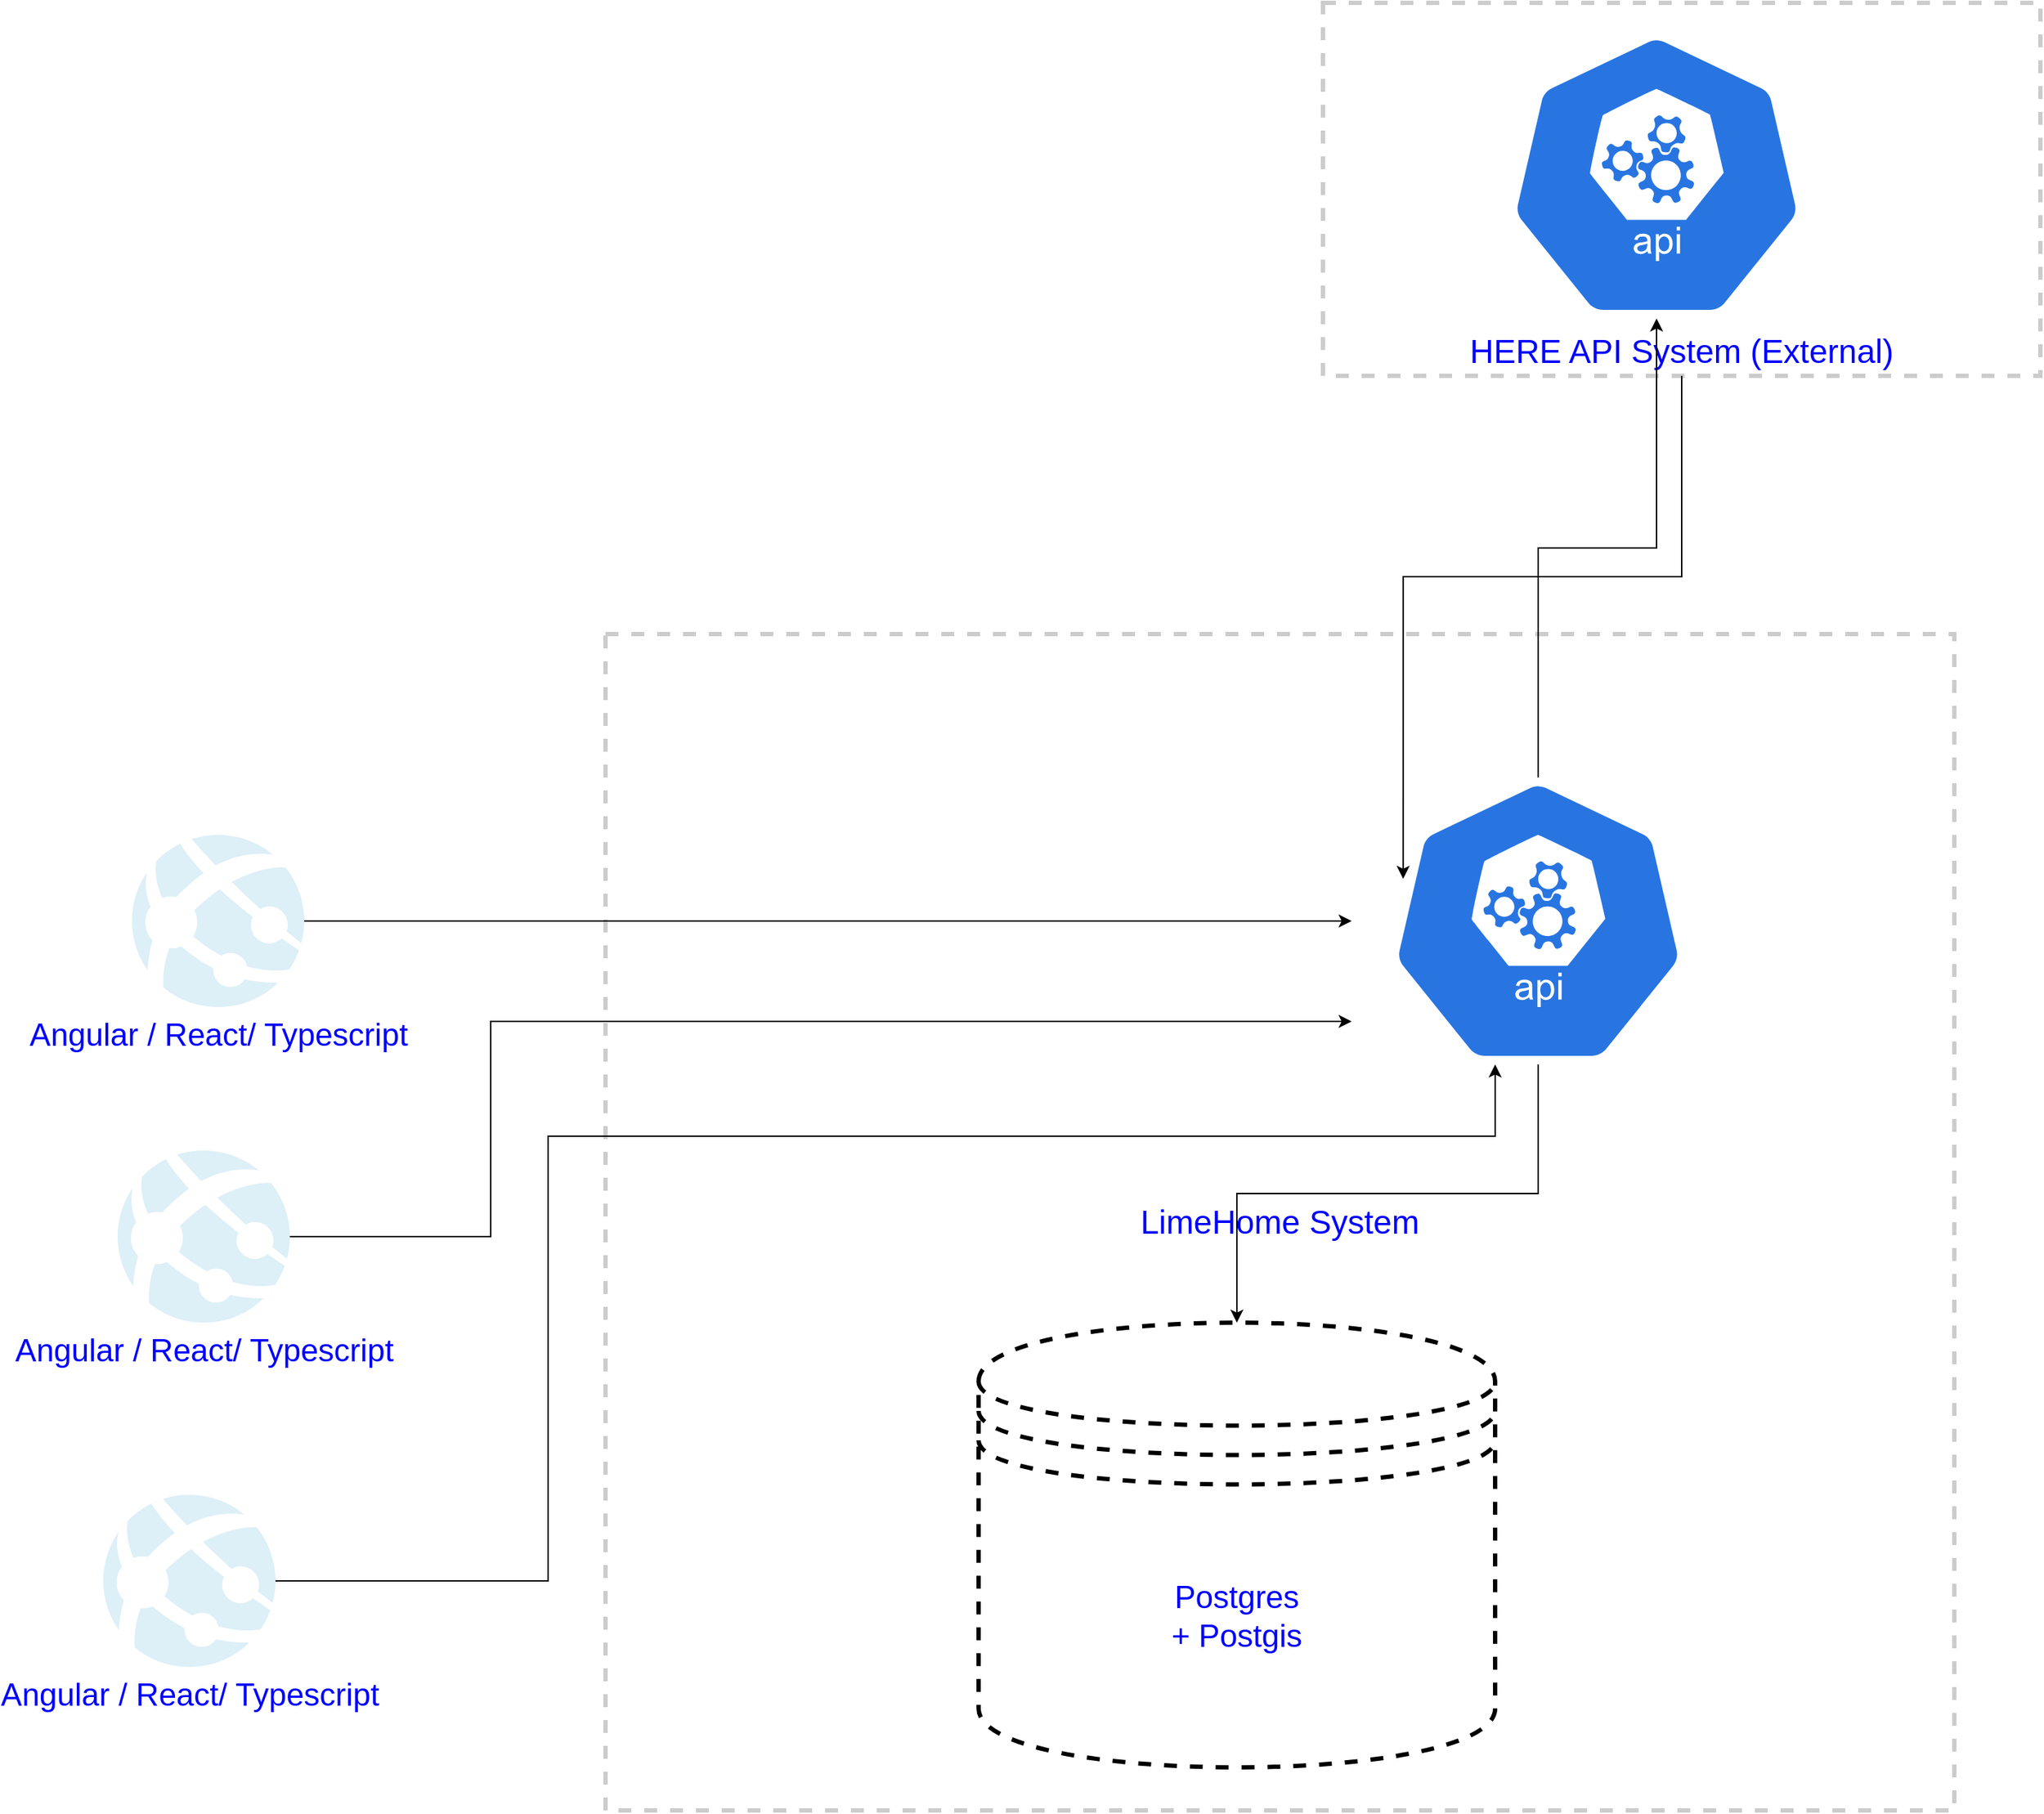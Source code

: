 <mxfile version="20.2.3" type="device"><diagram id="7a2xdyApQF5mJnJ_7Vn9" name="Page-1"><mxGraphModel dx="3297" dy="2111" grid="1" gridSize="10" guides="1" tooltips="1" connect="1" arrows="1" fold="1" page="1" pageScale="1" pageWidth="850" pageHeight="1100" math="0" shadow="0"><root><mxCell id="0"/><mxCell id="1" parent="0"/><mxCell id="u1b-dMntsGmVz2Dg6r9G-1" value="&lt;font style=&quot;font-size: 23px;&quot; color=&quot;#0000ff&quot;&gt;LimeHome System&lt;/font&gt;" style="rounded=0;whiteSpace=wrap;html=1;dashed=1;opacity=20;strokeWidth=3;" vertex="1" parent="1"><mxGeometry x="-750" y="-40" width="940" height="820" as="geometry"/></mxCell><mxCell id="u1b-dMntsGmVz2Dg6r9G-14" style="edgeStyle=orthogonalEdgeStyle;rounded=0;orthogonalLoop=1;jettySize=auto;html=1;entryX=0.138;entryY=0.353;entryDx=0;entryDy=0;entryPerimeter=0;fontSize=22;fontColor=#0000FF;endArrow=classic;endFill=1;" edge="1" parent="1" source="u1b-dMntsGmVz2Dg6r9G-2" target="u1b-dMntsGmVz2Dg6r9G-7"><mxGeometry relative="1" as="geometry"/></mxCell><mxCell id="u1b-dMntsGmVz2Dg6r9G-2" value="&lt;font style=&quot;font-size: 23px;&quot; color=&quot;#0000ff&quot;&gt;HERE API System (External)&lt;/font&gt;" style="rounded=0;whiteSpace=wrap;html=1;dashed=1;opacity=20;strokeWidth=3;verticalAlign=bottom;" vertex="1" parent="1"><mxGeometry x="-250" y="-480" width="500" height="260" as="geometry"/></mxCell><mxCell id="u1b-dMntsGmVz2Dg6r9G-15" style="edgeStyle=orthogonalEdgeStyle;rounded=0;orthogonalLoop=1;jettySize=auto;html=1;fontSize=22;fontColor=#0000FF;endArrow=classic;endFill=1;" edge="1" parent="1" source="u1b-dMntsGmVz2Dg6r9G-4" target="u1b-dMntsGmVz2Dg6r9G-7"><mxGeometry relative="1" as="geometry"/></mxCell><mxCell id="u1b-dMntsGmVz2Dg6r9G-4" value="&lt;font style=&quot;font-size: 22px;&quot;&gt;Angular / React/ Typescript&lt;/font&gt;" style="sketch=0;aspect=fixed;html=1;points=[];align=center;image;fontSize=12;image=img/lib/mscae/App_Services.svg;dashed=1;fontColor=#0000FF;strokeWidth=3;opacity=20;" vertex="1" parent="1"><mxGeometry x="-1080" y="100" width="120" height="120" as="geometry"/></mxCell><mxCell id="u1b-dMntsGmVz2Dg6r9G-16" style="edgeStyle=orthogonalEdgeStyle;rounded=0;orthogonalLoop=1;jettySize=auto;html=1;fontSize=22;fontColor=#0000FF;endArrow=classic;endFill=1;" edge="1" parent="1" source="u1b-dMntsGmVz2Dg6r9G-5" target="u1b-dMntsGmVz2Dg6r9G-7"><mxGeometry relative="1" as="geometry"><Array as="points"><mxPoint x="-830" y="380"/><mxPoint x="-830" y="230"/></Array></mxGeometry></mxCell><mxCell id="u1b-dMntsGmVz2Dg6r9G-5" value="&lt;font style=&quot;font-size: 22px;&quot;&gt;Angular / React/ Typescript&lt;/font&gt;" style="sketch=0;aspect=fixed;html=1;points=[];align=center;image;fontSize=12;image=img/lib/mscae/App_Services.svg;dashed=1;fontColor=#0000FF;strokeWidth=3;opacity=20;" vertex="1" parent="1"><mxGeometry x="-1090" y="320" width="120" height="120" as="geometry"/></mxCell><mxCell id="u1b-dMntsGmVz2Dg6r9G-17" style="edgeStyle=orthogonalEdgeStyle;rounded=0;orthogonalLoop=1;jettySize=auto;html=1;fontSize=22;fontColor=#0000FF;endArrow=classic;endFill=1;" edge="1" parent="1" source="u1b-dMntsGmVz2Dg6r9G-6" target="u1b-dMntsGmVz2Dg6r9G-7"><mxGeometry relative="1" as="geometry"><Array as="points"><mxPoint x="-790" y="620"/><mxPoint x="-790" y="310"/><mxPoint x="-130" y="310"/></Array></mxGeometry></mxCell><mxCell id="u1b-dMntsGmVz2Dg6r9G-6" value="&lt;font style=&quot;font-size: 22px;&quot;&gt;Angular / React/ Typescript&lt;/font&gt;" style="sketch=0;aspect=fixed;html=1;points=[];align=center;image;fontSize=12;image=img/lib/mscae/App_Services.svg;dashed=1;fontColor=#0000FF;strokeWidth=3;opacity=20;" vertex="1" parent="1"><mxGeometry x="-1100" y="560" width="120" height="120" as="geometry"/></mxCell><mxCell id="u1b-dMntsGmVz2Dg6r9G-11" style="edgeStyle=orthogonalEdgeStyle;rounded=0;orthogonalLoop=1;jettySize=auto;html=1;fontSize=22;fontColor=#0000FF;endArrow=classic;endFill=1;" edge="1" parent="1" source="u1b-dMntsGmVz2Dg6r9G-7" target="u1b-dMntsGmVz2Dg6r9G-9"><mxGeometry relative="1" as="geometry"/></mxCell><mxCell id="u1b-dMntsGmVz2Dg6r9G-13" style="edgeStyle=orthogonalEdgeStyle;rounded=0;orthogonalLoop=1;jettySize=auto;html=1;fontSize=22;fontColor=#0000FF;endArrow=classic;endFill=1;" edge="1" parent="1" source="u1b-dMntsGmVz2Dg6r9G-7" target="u1b-dMntsGmVz2Dg6r9G-12"><mxGeometry relative="1" as="geometry"/></mxCell><mxCell id="u1b-dMntsGmVz2Dg6r9G-7" value="" style="sketch=0;html=1;dashed=0;whitespace=wrap;fillColor=#2875E2;strokeColor=#ffffff;points=[[0.005,0.63,0],[0.1,0.2,0],[0.9,0.2,0],[0.5,0,0],[0.995,0.63,0],[0.72,0.99,0],[0.5,1,0],[0.28,0.99,0]];shape=mxgraph.kubernetes.icon;prIcon=api;fontSize=22;fontColor=#0000FF;" vertex="1" parent="1"><mxGeometry x="-230" y="60" width="260" height="200" as="geometry"/></mxCell><mxCell id="u1b-dMntsGmVz2Dg6r9G-9" value="Postgres&lt;br&gt;+ Postgis&lt;br&gt;" style="shape=datastore;whiteSpace=wrap;html=1;dashed=1;fontSize=22;fontColor=#0000FF;strokeWidth=3;" vertex="1" parent="1"><mxGeometry x="-490" y="440" width="360" height="310" as="geometry"/></mxCell><mxCell id="u1b-dMntsGmVz2Dg6r9G-12" value="" style="sketch=0;html=1;dashed=0;whitespace=wrap;fillColor=#2875E2;strokeColor=#ffffff;points=[[0.005,0.63,0],[0.1,0.2,0],[0.9,0.2,0],[0.5,0,0],[0.995,0.63,0],[0.72,0.99,0],[0.5,1,0],[0.28,0.99,0]];shape=mxgraph.kubernetes.icon;prIcon=api;fontSize=22;fontColor=#0000FF;" vertex="1" parent="1"><mxGeometry x="-125" y="-460" width="215" height="200" as="geometry"/></mxCell></root></mxGraphModel></diagram></mxfile>